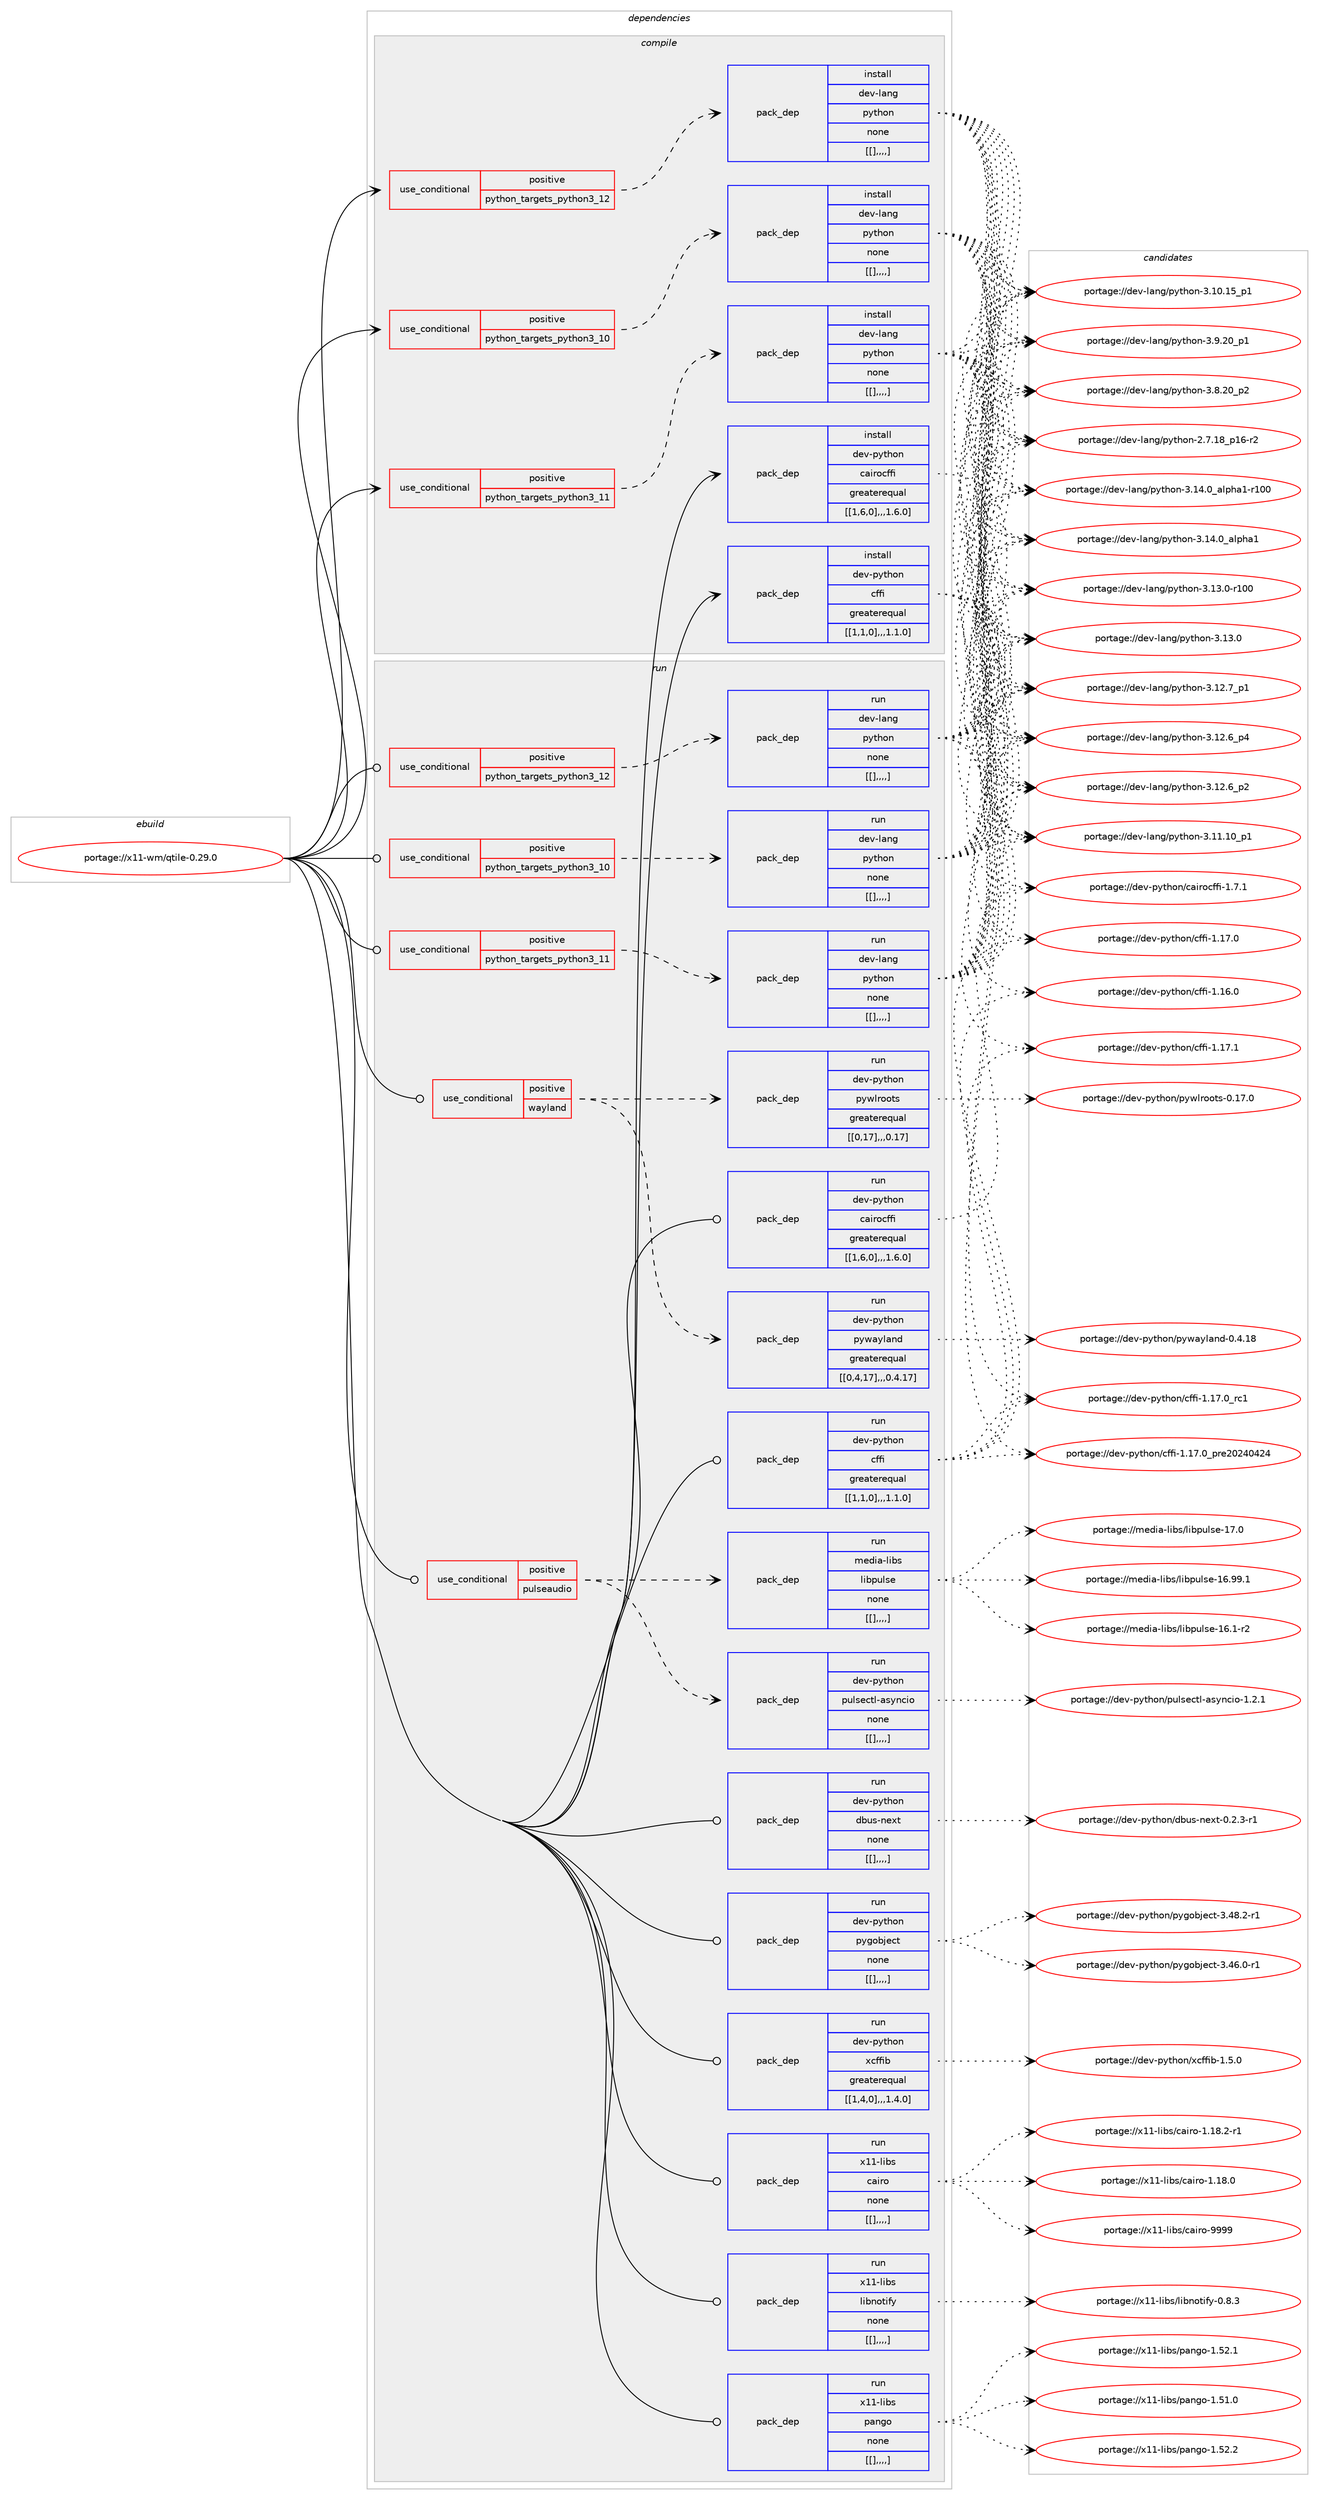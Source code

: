 digraph prolog {

# *************
# Graph options
# *************

newrank=true;
concentrate=true;
compound=true;
graph [rankdir=LR,fontname=Helvetica,fontsize=10,ranksep=1.5];#, ranksep=2.5, nodesep=0.2];
edge  [arrowhead=vee];
node  [fontname=Helvetica,fontsize=10];

# **********
# The ebuild
# **********

subgraph cluster_leftcol {
color=gray;
label=<<i>ebuild</i>>;
id [label="portage://x11-wm/qtile-0.29.0", color=red, width=4, href="../x11-wm/qtile-0.29.0.svg"];
}

# ****************
# The dependencies
# ****************

subgraph cluster_midcol {
color=gray;
label=<<i>dependencies</i>>;
subgraph cluster_compile {
fillcolor="#eeeeee";
style=filled;
label=<<i>compile</i>>;
subgraph cond130747 {
dependency493420 [label=<<TABLE BORDER="0" CELLBORDER="1" CELLSPACING="0" CELLPADDING="4"><TR><TD ROWSPAN="3" CELLPADDING="10">use_conditional</TD></TR><TR><TD>positive</TD></TR><TR><TD>python_targets_python3_10</TD></TR></TABLE>>, shape=none, color=red];
subgraph pack358984 {
dependency493442 [label=<<TABLE BORDER="0" CELLBORDER="1" CELLSPACING="0" CELLPADDING="4" WIDTH="220"><TR><TD ROWSPAN="6" CELLPADDING="30">pack_dep</TD></TR><TR><TD WIDTH="110">install</TD></TR><TR><TD>dev-lang</TD></TR><TR><TD>python</TD></TR><TR><TD>none</TD></TR><TR><TD>[[],,,,]</TD></TR></TABLE>>, shape=none, color=blue];
}
dependency493420:e -> dependency493442:w [weight=20,style="dashed",arrowhead="vee"];
}
id:e -> dependency493420:w [weight=20,style="solid",arrowhead="vee"];
subgraph cond130764 {
dependency493445 [label=<<TABLE BORDER="0" CELLBORDER="1" CELLSPACING="0" CELLPADDING="4"><TR><TD ROWSPAN="3" CELLPADDING="10">use_conditional</TD></TR><TR><TD>positive</TD></TR><TR><TD>python_targets_python3_11</TD></TR></TABLE>>, shape=none, color=red];
subgraph pack358985 {
dependency493488 [label=<<TABLE BORDER="0" CELLBORDER="1" CELLSPACING="0" CELLPADDING="4" WIDTH="220"><TR><TD ROWSPAN="6" CELLPADDING="30">pack_dep</TD></TR><TR><TD WIDTH="110">install</TD></TR><TR><TD>dev-lang</TD></TR><TR><TD>python</TD></TR><TR><TD>none</TD></TR><TR><TD>[[],,,,]</TD></TR></TABLE>>, shape=none, color=blue];
}
dependency493445:e -> dependency493488:w [weight=20,style="dashed",arrowhead="vee"];
}
id:e -> dependency493445:w [weight=20,style="solid",arrowhead="vee"];
subgraph cond130778 {
dependency493494 [label=<<TABLE BORDER="0" CELLBORDER="1" CELLSPACING="0" CELLPADDING="4"><TR><TD ROWSPAN="3" CELLPADDING="10">use_conditional</TD></TR><TR><TD>positive</TD></TR><TR><TD>python_targets_python3_12</TD></TR></TABLE>>, shape=none, color=red];
subgraph pack359022 {
dependency493496 [label=<<TABLE BORDER="0" CELLBORDER="1" CELLSPACING="0" CELLPADDING="4" WIDTH="220"><TR><TD ROWSPAN="6" CELLPADDING="30">pack_dep</TD></TR><TR><TD WIDTH="110">install</TD></TR><TR><TD>dev-lang</TD></TR><TR><TD>python</TD></TR><TR><TD>none</TD></TR><TR><TD>[[],,,,]</TD></TR></TABLE>>, shape=none, color=blue];
}
dependency493494:e -> dependency493496:w [weight=20,style="dashed",arrowhead="vee"];
}
id:e -> dependency493494:w [weight=20,style="solid",arrowhead="vee"];
subgraph pack359026 {
dependency493529 [label=<<TABLE BORDER="0" CELLBORDER="1" CELLSPACING="0" CELLPADDING="4" WIDTH="220"><TR><TD ROWSPAN="6" CELLPADDING="30">pack_dep</TD></TR><TR><TD WIDTH="110">install</TD></TR><TR><TD>dev-python</TD></TR><TR><TD>cairocffi</TD></TR><TR><TD>greaterequal</TD></TR><TR><TD>[[1,6,0],,,1.6.0]</TD></TR></TABLE>>, shape=none, color=blue];
}
id:e -> dependency493529:w [weight=20,style="solid",arrowhead="vee"];
subgraph pack359047 {
dependency493534 [label=<<TABLE BORDER="0" CELLBORDER="1" CELLSPACING="0" CELLPADDING="4" WIDTH="220"><TR><TD ROWSPAN="6" CELLPADDING="30">pack_dep</TD></TR><TR><TD WIDTH="110">install</TD></TR><TR><TD>dev-python</TD></TR><TR><TD>cffi</TD></TR><TR><TD>greaterequal</TD></TR><TR><TD>[[1,1,0],,,1.1.0]</TD></TR></TABLE>>, shape=none, color=blue];
}
id:e -> dependency493534:w [weight=20,style="solid",arrowhead="vee"];
}
subgraph cluster_compileandrun {
fillcolor="#eeeeee";
style=filled;
label=<<i>compile and run</i>>;
}
subgraph cluster_run {
fillcolor="#eeeeee";
style=filled;
label=<<i>run</i>>;
subgraph cond130793 {
dependency493653 [label=<<TABLE BORDER="0" CELLBORDER="1" CELLSPACING="0" CELLPADDING="4"><TR><TD ROWSPAN="3" CELLPADDING="10">use_conditional</TD></TR><TR><TD>positive</TD></TR><TR><TD>pulseaudio</TD></TR></TABLE>>, shape=none, color=red];
subgraph pack359128 {
dependency493655 [label=<<TABLE BORDER="0" CELLBORDER="1" CELLSPACING="0" CELLPADDING="4" WIDTH="220"><TR><TD ROWSPAN="6" CELLPADDING="30">pack_dep</TD></TR><TR><TD WIDTH="110">run</TD></TR><TR><TD>dev-python</TD></TR><TR><TD>pulsectl-asyncio</TD></TR><TR><TD>none</TD></TR><TR><TD>[[],,,,]</TD></TR></TABLE>>, shape=none, color=blue];
}
dependency493653:e -> dependency493655:w [weight=20,style="dashed",arrowhead="vee"];
subgraph pack359142 {
dependency493684 [label=<<TABLE BORDER="0" CELLBORDER="1" CELLSPACING="0" CELLPADDING="4" WIDTH="220"><TR><TD ROWSPAN="6" CELLPADDING="30">pack_dep</TD></TR><TR><TD WIDTH="110">run</TD></TR><TR><TD>media-libs</TD></TR><TR><TD>libpulse</TD></TR><TR><TD>none</TD></TR><TR><TD>[[],,,,]</TD></TR></TABLE>>, shape=none, color=blue];
}
dependency493653:e -> dependency493684:w [weight=20,style="dashed",arrowhead="vee"];
}
id:e -> dependency493653:w [weight=20,style="solid",arrowhead="odot"];
subgraph cond130846 {
dependency493728 [label=<<TABLE BORDER="0" CELLBORDER="1" CELLSPACING="0" CELLPADDING="4"><TR><TD ROWSPAN="3" CELLPADDING="10">use_conditional</TD></TR><TR><TD>positive</TD></TR><TR><TD>python_targets_python3_10</TD></TR></TABLE>>, shape=none, color=red];
subgraph pack359189 {
dependency493754 [label=<<TABLE BORDER="0" CELLBORDER="1" CELLSPACING="0" CELLPADDING="4" WIDTH="220"><TR><TD ROWSPAN="6" CELLPADDING="30">pack_dep</TD></TR><TR><TD WIDTH="110">run</TD></TR><TR><TD>dev-lang</TD></TR><TR><TD>python</TD></TR><TR><TD>none</TD></TR><TR><TD>[[],,,,]</TD></TR></TABLE>>, shape=none, color=blue];
}
dependency493728:e -> dependency493754:w [weight=20,style="dashed",arrowhead="vee"];
}
id:e -> dependency493728:w [weight=20,style="solid",arrowhead="odot"];
subgraph cond130894 {
dependency494011 [label=<<TABLE BORDER="0" CELLBORDER="1" CELLSPACING="0" CELLPADDING="4"><TR><TD ROWSPAN="3" CELLPADDING="10">use_conditional</TD></TR><TR><TD>positive</TD></TR><TR><TD>python_targets_python3_11</TD></TR></TABLE>>, shape=none, color=red];
subgraph pack359454 {
dependency494081 [label=<<TABLE BORDER="0" CELLBORDER="1" CELLSPACING="0" CELLPADDING="4" WIDTH="220"><TR><TD ROWSPAN="6" CELLPADDING="30">pack_dep</TD></TR><TR><TD WIDTH="110">run</TD></TR><TR><TD>dev-lang</TD></TR><TR><TD>python</TD></TR><TR><TD>none</TD></TR><TR><TD>[[],,,,]</TD></TR></TABLE>>, shape=none, color=blue];
}
dependency494011:e -> dependency494081:w [weight=20,style="dashed",arrowhead="vee"];
}
id:e -> dependency494011:w [weight=20,style="solid",arrowhead="odot"];
subgraph cond130920 {
dependency494088 [label=<<TABLE BORDER="0" CELLBORDER="1" CELLSPACING="0" CELLPADDING="4"><TR><TD ROWSPAN="3" CELLPADDING="10">use_conditional</TD></TR><TR><TD>positive</TD></TR><TR><TD>python_targets_python3_12</TD></TR></TABLE>>, shape=none, color=red];
subgraph pack359479 {
dependency494133 [label=<<TABLE BORDER="0" CELLBORDER="1" CELLSPACING="0" CELLPADDING="4" WIDTH="220"><TR><TD ROWSPAN="6" CELLPADDING="30">pack_dep</TD></TR><TR><TD WIDTH="110">run</TD></TR><TR><TD>dev-lang</TD></TR><TR><TD>python</TD></TR><TR><TD>none</TD></TR><TR><TD>[[],,,,]</TD></TR></TABLE>>, shape=none, color=blue];
}
dependency494088:e -> dependency494133:w [weight=20,style="dashed",arrowhead="vee"];
}
id:e -> dependency494088:w [weight=20,style="solid",arrowhead="odot"];
subgraph cond130944 {
dependency494212 [label=<<TABLE BORDER="0" CELLBORDER="1" CELLSPACING="0" CELLPADDING="4"><TR><TD ROWSPAN="3" CELLPADDING="10">use_conditional</TD></TR><TR><TD>positive</TD></TR><TR><TD>wayland</TD></TR></TABLE>>, shape=none, color=red];
subgraph pack359615 {
dependency494305 [label=<<TABLE BORDER="0" CELLBORDER="1" CELLSPACING="0" CELLPADDING="4" WIDTH="220"><TR><TD ROWSPAN="6" CELLPADDING="30">pack_dep</TD></TR><TR><TD WIDTH="110">run</TD></TR><TR><TD>dev-python</TD></TR><TR><TD>pywayland</TD></TR><TR><TD>greaterequal</TD></TR><TR><TD>[[0,4,17],,,0.4.17]</TD></TR></TABLE>>, shape=none, color=blue];
}
dependency494212:e -> dependency494305:w [weight=20,style="dashed",arrowhead="vee"];
subgraph pack359656 {
dependency494358 [label=<<TABLE BORDER="0" CELLBORDER="1" CELLSPACING="0" CELLPADDING="4" WIDTH="220"><TR><TD ROWSPAN="6" CELLPADDING="30">pack_dep</TD></TR><TR><TD WIDTH="110">run</TD></TR><TR><TD>dev-python</TD></TR><TR><TD>pywlroots</TD></TR><TR><TD>greaterequal</TD></TR><TR><TD>[[0,17],,,0.17]</TD></TR></TABLE>>, shape=none, color=blue];
}
dependency494212:e -> dependency494358:w [weight=20,style="dashed",arrowhead="vee"];
}
id:e -> dependency494212:w [weight=20,style="solid",arrowhead="odot"];
subgraph pack359697 {
dependency494403 [label=<<TABLE BORDER="0" CELLBORDER="1" CELLSPACING="0" CELLPADDING="4" WIDTH="220"><TR><TD ROWSPAN="6" CELLPADDING="30">pack_dep</TD></TR><TR><TD WIDTH="110">run</TD></TR><TR><TD>dev-python</TD></TR><TR><TD>cairocffi</TD></TR><TR><TD>greaterequal</TD></TR><TR><TD>[[1,6,0],,,1.6.0]</TD></TR></TABLE>>, shape=none, color=blue];
}
id:e -> dependency494403:w [weight=20,style="solid",arrowhead="odot"];
subgraph pack359732 {
dependency494472 [label=<<TABLE BORDER="0" CELLBORDER="1" CELLSPACING="0" CELLPADDING="4" WIDTH="220"><TR><TD ROWSPAN="6" CELLPADDING="30">pack_dep</TD></TR><TR><TD WIDTH="110">run</TD></TR><TR><TD>dev-python</TD></TR><TR><TD>cffi</TD></TR><TR><TD>greaterequal</TD></TR><TR><TD>[[1,1,0],,,1.1.0]</TD></TR></TABLE>>, shape=none, color=blue];
}
id:e -> dependency494472:w [weight=20,style="solid",arrowhead="odot"];
subgraph pack359770 {
dependency494590 [label=<<TABLE BORDER="0" CELLBORDER="1" CELLSPACING="0" CELLPADDING="4" WIDTH="220"><TR><TD ROWSPAN="6" CELLPADDING="30">pack_dep</TD></TR><TR><TD WIDTH="110">run</TD></TR><TR><TD>dev-python</TD></TR><TR><TD>dbus-next</TD></TR><TR><TD>none</TD></TR><TR><TD>[[],,,,]</TD></TR></TABLE>>, shape=none, color=blue];
}
id:e -> dependency494590:w [weight=20,style="solid",arrowhead="odot"];
subgraph pack359867 {
dependency494613 [label=<<TABLE BORDER="0" CELLBORDER="1" CELLSPACING="0" CELLPADDING="4" WIDTH="220"><TR><TD ROWSPAN="6" CELLPADDING="30">pack_dep</TD></TR><TR><TD WIDTH="110">run</TD></TR><TR><TD>dev-python</TD></TR><TR><TD>pygobject</TD></TR><TR><TD>none</TD></TR><TR><TD>[[],,,,]</TD></TR></TABLE>>, shape=none, color=blue];
}
id:e -> dependency494613:w [weight=20,style="solid",arrowhead="odot"];
subgraph pack359886 {
dependency494619 [label=<<TABLE BORDER="0" CELLBORDER="1" CELLSPACING="0" CELLPADDING="4" WIDTH="220"><TR><TD ROWSPAN="6" CELLPADDING="30">pack_dep</TD></TR><TR><TD WIDTH="110">run</TD></TR><TR><TD>dev-python</TD></TR><TR><TD>xcffib</TD></TR><TR><TD>greaterequal</TD></TR><TR><TD>[[1,4,0],,,1.4.0]</TD></TR></TABLE>>, shape=none, color=blue];
}
id:e -> dependency494619:w [weight=20,style="solid",arrowhead="odot"];
subgraph pack359952 {
dependency494719 [label=<<TABLE BORDER="0" CELLBORDER="1" CELLSPACING="0" CELLPADDING="4" WIDTH="220"><TR><TD ROWSPAN="6" CELLPADDING="30">pack_dep</TD></TR><TR><TD WIDTH="110">run</TD></TR><TR><TD>x11-libs</TD></TR><TR><TD>cairo</TD></TR><TR><TD>none</TD></TR><TR><TD>[[],,,,]</TD></TR></TABLE>>, shape=none, color=blue];
}
id:e -> dependency494719:w [weight=20,style="solid",arrowhead="odot"];
subgraph pack359985 {
dependency494741 [label=<<TABLE BORDER="0" CELLBORDER="1" CELLSPACING="0" CELLPADDING="4" WIDTH="220"><TR><TD ROWSPAN="6" CELLPADDING="30">pack_dep</TD></TR><TR><TD WIDTH="110">run</TD></TR><TR><TD>x11-libs</TD></TR><TR><TD>libnotify</TD></TR><TR><TD>none</TD></TR><TR><TD>[[],,,,]</TD></TR></TABLE>>, shape=none, color=blue];
}
id:e -> dependency494741:w [weight=20,style="solid",arrowhead="odot"];
subgraph pack360001 {
dependency494798 [label=<<TABLE BORDER="0" CELLBORDER="1" CELLSPACING="0" CELLPADDING="4" WIDTH="220"><TR><TD ROWSPAN="6" CELLPADDING="30">pack_dep</TD></TR><TR><TD WIDTH="110">run</TD></TR><TR><TD>x11-libs</TD></TR><TR><TD>pango</TD></TR><TR><TD>none</TD></TR><TR><TD>[[],,,,]</TD></TR></TABLE>>, shape=none, color=blue];
}
id:e -> dependency494798:w [weight=20,style="solid",arrowhead="odot"];
}
}

# **************
# The candidates
# **************

subgraph cluster_choices {
rank=same;
color=gray;
label=<<i>candidates</i>>;

subgraph choice359061 {
color=black;
nodesep=1;
choice100101118451089711010347112121116104111110455146495246489597108112104974945114494848 [label="portage://dev-lang/python-3.14.0_alpha1-r100", color=red, width=4,href="../dev-lang/python-3.14.0_alpha1-r100.svg"];
choice1001011184510897110103471121211161041111104551464952464895971081121049749 [label="portage://dev-lang/python-3.14.0_alpha1", color=red, width=4,href="../dev-lang/python-3.14.0_alpha1.svg"];
choice1001011184510897110103471121211161041111104551464951464845114494848 [label="portage://dev-lang/python-3.13.0-r100", color=red, width=4,href="../dev-lang/python-3.13.0-r100.svg"];
choice10010111845108971101034711212111610411111045514649514648 [label="portage://dev-lang/python-3.13.0", color=red, width=4,href="../dev-lang/python-3.13.0.svg"];
choice100101118451089711010347112121116104111110455146495046559511249 [label="portage://dev-lang/python-3.12.7_p1", color=red, width=4,href="../dev-lang/python-3.12.7_p1.svg"];
choice100101118451089711010347112121116104111110455146495046549511252 [label="portage://dev-lang/python-3.12.6_p4", color=red, width=4,href="../dev-lang/python-3.12.6_p4.svg"];
choice100101118451089711010347112121116104111110455146495046549511250 [label="portage://dev-lang/python-3.12.6_p2", color=red, width=4,href="../dev-lang/python-3.12.6_p2.svg"];
choice10010111845108971101034711212111610411111045514649494649489511249 [label="portage://dev-lang/python-3.11.10_p1", color=red, width=4,href="../dev-lang/python-3.11.10_p1.svg"];
choice10010111845108971101034711212111610411111045514649484649539511249 [label="portage://dev-lang/python-3.10.15_p1", color=red, width=4,href="../dev-lang/python-3.10.15_p1.svg"];
choice100101118451089711010347112121116104111110455146574650489511249 [label="portage://dev-lang/python-3.9.20_p1", color=red, width=4,href="../dev-lang/python-3.9.20_p1.svg"];
choice100101118451089711010347112121116104111110455146564650489511250 [label="portage://dev-lang/python-3.8.20_p2", color=red, width=4,href="../dev-lang/python-3.8.20_p2.svg"];
choice100101118451089711010347112121116104111110455046554649569511249544511450 [label="portage://dev-lang/python-2.7.18_p16-r2", color=red, width=4,href="../dev-lang/python-2.7.18_p16-r2.svg"];
dependency493442:e -> choice100101118451089711010347112121116104111110455146495246489597108112104974945114494848:w [style=dotted,weight="100"];
dependency493442:e -> choice1001011184510897110103471121211161041111104551464952464895971081121049749:w [style=dotted,weight="100"];
dependency493442:e -> choice1001011184510897110103471121211161041111104551464951464845114494848:w [style=dotted,weight="100"];
dependency493442:e -> choice10010111845108971101034711212111610411111045514649514648:w [style=dotted,weight="100"];
dependency493442:e -> choice100101118451089711010347112121116104111110455146495046559511249:w [style=dotted,weight="100"];
dependency493442:e -> choice100101118451089711010347112121116104111110455146495046549511252:w [style=dotted,weight="100"];
dependency493442:e -> choice100101118451089711010347112121116104111110455146495046549511250:w [style=dotted,weight="100"];
dependency493442:e -> choice10010111845108971101034711212111610411111045514649494649489511249:w [style=dotted,weight="100"];
dependency493442:e -> choice10010111845108971101034711212111610411111045514649484649539511249:w [style=dotted,weight="100"];
dependency493442:e -> choice100101118451089711010347112121116104111110455146574650489511249:w [style=dotted,weight="100"];
dependency493442:e -> choice100101118451089711010347112121116104111110455146564650489511250:w [style=dotted,weight="100"];
dependency493442:e -> choice100101118451089711010347112121116104111110455046554649569511249544511450:w [style=dotted,weight="100"];
}
subgraph choice359075 {
color=black;
nodesep=1;
choice100101118451089711010347112121116104111110455146495246489597108112104974945114494848 [label="portage://dev-lang/python-3.14.0_alpha1-r100", color=red, width=4,href="../dev-lang/python-3.14.0_alpha1-r100.svg"];
choice1001011184510897110103471121211161041111104551464952464895971081121049749 [label="portage://dev-lang/python-3.14.0_alpha1", color=red, width=4,href="../dev-lang/python-3.14.0_alpha1.svg"];
choice1001011184510897110103471121211161041111104551464951464845114494848 [label="portage://dev-lang/python-3.13.0-r100", color=red, width=4,href="../dev-lang/python-3.13.0-r100.svg"];
choice10010111845108971101034711212111610411111045514649514648 [label="portage://dev-lang/python-3.13.0", color=red, width=4,href="../dev-lang/python-3.13.0.svg"];
choice100101118451089711010347112121116104111110455146495046559511249 [label="portage://dev-lang/python-3.12.7_p1", color=red, width=4,href="../dev-lang/python-3.12.7_p1.svg"];
choice100101118451089711010347112121116104111110455146495046549511252 [label="portage://dev-lang/python-3.12.6_p4", color=red, width=4,href="../dev-lang/python-3.12.6_p4.svg"];
choice100101118451089711010347112121116104111110455146495046549511250 [label="portage://dev-lang/python-3.12.6_p2", color=red, width=4,href="../dev-lang/python-3.12.6_p2.svg"];
choice10010111845108971101034711212111610411111045514649494649489511249 [label="portage://dev-lang/python-3.11.10_p1", color=red, width=4,href="../dev-lang/python-3.11.10_p1.svg"];
choice10010111845108971101034711212111610411111045514649484649539511249 [label="portage://dev-lang/python-3.10.15_p1", color=red, width=4,href="../dev-lang/python-3.10.15_p1.svg"];
choice100101118451089711010347112121116104111110455146574650489511249 [label="portage://dev-lang/python-3.9.20_p1", color=red, width=4,href="../dev-lang/python-3.9.20_p1.svg"];
choice100101118451089711010347112121116104111110455146564650489511250 [label="portage://dev-lang/python-3.8.20_p2", color=red, width=4,href="../dev-lang/python-3.8.20_p2.svg"];
choice100101118451089711010347112121116104111110455046554649569511249544511450 [label="portage://dev-lang/python-2.7.18_p16-r2", color=red, width=4,href="../dev-lang/python-2.7.18_p16-r2.svg"];
dependency493488:e -> choice100101118451089711010347112121116104111110455146495246489597108112104974945114494848:w [style=dotted,weight="100"];
dependency493488:e -> choice1001011184510897110103471121211161041111104551464952464895971081121049749:w [style=dotted,weight="100"];
dependency493488:e -> choice1001011184510897110103471121211161041111104551464951464845114494848:w [style=dotted,weight="100"];
dependency493488:e -> choice10010111845108971101034711212111610411111045514649514648:w [style=dotted,weight="100"];
dependency493488:e -> choice100101118451089711010347112121116104111110455146495046559511249:w [style=dotted,weight="100"];
dependency493488:e -> choice100101118451089711010347112121116104111110455146495046549511252:w [style=dotted,weight="100"];
dependency493488:e -> choice100101118451089711010347112121116104111110455146495046549511250:w [style=dotted,weight="100"];
dependency493488:e -> choice10010111845108971101034711212111610411111045514649494649489511249:w [style=dotted,weight="100"];
dependency493488:e -> choice10010111845108971101034711212111610411111045514649484649539511249:w [style=dotted,weight="100"];
dependency493488:e -> choice100101118451089711010347112121116104111110455146574650489511249:w [style=dotted,weight="100"];
dependency493488:e -> choice100101118451089711010347112121116104111110455146564650489511250:w [style=dotted,weight="100"];
dependency493488:e -> choice100101118451089711010347112121116104111110455046554649569511249544511450:w [style=dotted,weight="100"];
}
subgraph choice359115 {
color=black;
nodesep=1;
choice100101118451089711010347112121116104111110455146495246489597108112104974945114494848 [label="portage://dev-lang/python-3.14.0_alpha1-r100", color=red, width=4,href="../dev-lang/python-3.14.0_alpha1-r100.svg"];
choice1001011184510897110103471121211161041111104551464952464895971081121049749 [label="portage://dev-lang/python-3.14.0_alpha1", color=red, width=4,href="../dev-lang/python-3.14.0_alpha1.svg"];
choice1001011184510897110103471121211161041111104551464951464845114494848 [label="portage://dev-lang/python-3.13.0-r100", color=red, width=4,href="../dev-lang/python-3.13.0-r100.svg"];
choice10010111845108971101034711212111610411111045514649514648 [label="portage://dev-lang/python-3.13.0", color=red, width=4,href="../dev-lang/python-3.13.0.svg"];
choice100101118451089711010347112121116104111110455146495046559511249 [label="portage://dev-lang/python-3.12.7_p1", color=red, width=4,href="../dev-lang/python-3.12.7_p1.svg"];
choice100101118451089711010347112121116104111110455146495046549511252 [label="portage://dev-lang/python-3.12.6_p4", color=red, width=4,href="../dev-lang/python-3.12.6_p4.svg"];
choice100101118451089711010347112121116104111110455146495046549511250 [label="portage://dev-lang/python-3.12.6_p2", color=red, width=4,href="../dev-lang/python-3.12.6_p2.svg"];
choice10010111845108971101034711212111610411111045514649494649489511249 [label="portage://dev-lang/python-3.11.10_p1", color=red, width=4,href="../dev-lang/python-3.11.10_p1.svg"];
choice10010111845108971101034711212111610411111045514649484649539511249 [label="portage://dev-lang/python-3.10.15_p1", color=red, width=4,href="../dev-lang/python-3.10.15_p1.svg"];
choice100101118451089711010347112121116104111110455146574650489511249 [label="portage://dev-lang/python-3.9.20_p1", color=red, width=4,href="../dev-lang/python-3.9.20_p1.svg"];
choice100101118451089711010347112121116104111110455146564650489511250 [label="portage://dev-lang/python-3.8.20_p2", color=red, width=4,href="../dev-lang/python-3.8.20_p2.svg"];
choice100101118451089711010347112121116104111110455046554649569511249544511450 [label="portage://dev-lang/python-2.7.18_p16-r2", color=red, width=4,href="../dev-lang/python-2.7.18_p16-r2.svg"];
dependency493496:e -> choice100101118451089711010347112121116104111110455146495246489597108112104974945114494848:w [style=dotted,weight="100"];
dependency493496:e -> choice1001011184510897110103471121211161041111104551464952464895971081121049749:w [style=dotted,weight="100"];
dependency493496:e -> choice1001011184510897110103471121211161041111104551464951464845114494848:w [style=dotted,weight="100"];
dependency493496:e -> choice10010111845108971101034711212111610411111045514649514648:w [style=dotted,weight="100"];
dependency493496:e -> choice100101118451089711010347112121116104111110455146495046559511249:w [style=dotted,weight="100"];
dependency493496:e -> choice100101118451089711010347112121116104111110455146495046549511252:w [style=dotted,weight="100"];
dependency493496:e -> choice100101118451089711010347112121116104111110455146495046549511250:w [style=dotted,weight="100"];
dependency493496:e -> choice10010111845108971101034711212111610411111045514649494649489511249:w [style=dotted,weight="100"];
dependency493496:e -> choice10010111845108971101034711212111610411111045514649484649539511249:w [style=dotted,weight="100"];
dependency493496:e -> choice100101118451089711010347112121116104111110455146574650489511249:w [style=dotted,weight="100"];
dependency493496:e -> choice100101118451089711010347112121116104111110455146564650489511250:w [style=dotted,weight="100"];
dependency493496:e -> choice100101118451089711010347112121116104111110455046554649569511249544511450:w [style=dotted,weight="100"];
}
subgraph choice359162 {
color=black;
nodesep=1;
choice1001011184511212111610411111047999710511411199102102105454946554649 [label="portage://dev-python/cairocffi-1.7.1", color=red, width=4,href="../dev-python/cairocffi-1.7.1.svg"];
dependency493529:e -> choice1001011184511212111610411111047999710511411199102102105454946554649:w [style=dotted,weight="100"];
}
subgraph choice359174 {
color=black;
nodesep=1;
choice10010111845112121116104111110479910210210545494649554649 [label="portage://dev-python/cffi-1.17.1", color=red, width=4,href="../dev-python/cffi-1.17.1.svg"];
choice10010111845112121116104111110479910210210545494649554648951149949 [label="portage://dev-python/cffi-1.17.0_rc1", color=red, width=4,href="../dev-python/cffi-1.17.0_rc1.svg"];
choice10010111845112121116104111110479910210210545494649554648951121141015048505248525052 [label="portage://dev-python/cffi-1.17.0_pre20240424", color=red, width=4,href="../dev-python/cffi-1.17.0_pre20240424.svg"];
choice10010111845112121116104111110479910210210545494649554648 [label="portage://dev-python/cffi-1.17.0", color=red, width=4,href="../dev-python/cffi-1.17.0.svg"];
choice10010111845112121116104111110479910210210545494649544648 [label="portage://dev-python/cffi-1.16.0", color=red, width=4,href="../dev-python/cffi-1.16.0.svg"];
dependency493534:e -> choice10010111845112121116104111110479910210210545494649554649:w [style=dotted,weight="100"];
dependency493534:e -> choice10010111845112121116104111110479910210210545494649554648951149949:w [style=dotted,weight="100"];
dependency493534:e -> choice10010111845112121116104111110479910210210545494649554648951121141015048505248525052:w [style=dotted,weight="100"];
dependency493534:e -> choice10010111845112121116104111110479910210210545494649554648:w [style=dotted,weight="100"];
dependency493534:e -> choice10010111845112121116104111110479910210210545494649544648:w [style=dotted,weight="100"];
}
subgraph choice359185 {
color=black;
nodesep=1;
choice100101118451121211161041111104711211710811510199116108459711512111099105111454946504649 [label="portage://dev-python/pulsectl-asyncio-1.2.1", color=red, width=4,href="../dev-python/pulsectl-asyncio-1.2.1.svg"];
dependency493655:e -> choice100101118451121211161041111104711211710811510199116108459711512111099105111454946504649:w [style=dotted,weight="100"];
}
subgraph choice359188 {
color=black;
nodesep=1;
choice10910110010597451081059811547108105981121171081151014549554648 [label="portage://media-libs/libpulse-17.0", color=red, width=4,href="../media-libs/libpulse-17.0.svg"];
choice10910110010597451081059811547108105981121171081151014549544657574649 [label="portage://media-libs/libpulse-16.99.1", color=red, width=4,href="../media-libs/libpulse-16.99.1.svg"];
choice109101100105974510810598115471081059811211710811510145495446494511450 [label="portage://media-libs/libpulse-16.1-r2", color=red, width=4,href="../media-libs/libpulse-16.1-r2.svg"];
dependency493684:e -> choice10910110010597451081059811547108105981121171081151014549554648:w [style=dotted,weight="100"];
dependency493684:e -> choice10910110010597451081059811547108105981121171081151014549544657574649:w [style=dotted,weight="100"];
dependency493684:e -> choice109101100105974510810598115471081059811211710811510145495446494511450:w [style=dotted,weight="100"];
}
subgraph choice359192 {
color=black;
nodesep=1;
choice100101118451089711010347112121116104111110455146495246489597108112104974945114494848 [label="portage://dev-lang/python-3.14.0_alpha1-r100", color=red, width=4,href="../dev-lang/python-3.14.0_alpha1-r100.svg"];
choice1001011184510897110103471121211161041111104551464952464895971081121049749 [label="portage://dev-lang/python-3.14.0_alpha1", color=red, width=4,href="../dev-lang/python-3.14.0_alpha1.svg"];
choice1001011184510897110103471121211161041111104551464951464845114494848 [label="portage://dev-lang/python-3.13.0-r100", color=red, width=4,href="../dev-lang/python-3.13.0-r100.svg"];
choice10010111845108971101034711212111610411111045514649514648 [label="portage://dev-lang/python-3.13.0", color=red, width=4,href="../dev-lang/python-3.13.0.svg"];
choice100101118451089711010347112121116104111110455146495046559511249 [label="portage://dev-lang/python-3.12.7_p1", color=red, width=4,href="../dev-lang/python-3.12.7_p1.svg"];
choice100101118451089711010347112121116104111110455146495046549511252 [label="portage://dev-lang/python-3.12.6_p4", color=red, width=4,href="../dev-lang/python-3.12.6_p4.svg"];
choice100101118451089711010347112121116104111110455146495046549511250 [label="portage://dev-lang/python-3.12.6_p2", color=red, width=4,href="../dev-lang/python-3.12.6_p2.svg"];
choice10010111845108971101034711212111610411111045514649494649489511249 [label="portage://dev-lang/python-3.11.10_p1", color=red, width=4,href="../dev-lang/python-3.11.10_p1.svg"];
choice10010111845108971101034711212111610411111045514649484649539511249 [label="portage://dev-lang/python-3.10.15_p1", color=red, width=4,href="../dev-lang/python-3.10.15_p1.svg"];
choice100101118451089711010347112121116104111110455146574650489511249 [label="portage://dev-lang/python-3.9.20_p1", color=red, width=4,href="../dev-lang/python-3.9.20_p1.svg"];
choice100101118451089711010347112121116104111110455146564650489511250 [label="portage://dev-lang/python-3.8.20_p2", color=red, width=4,href="../dev-lang/python-3.8.20_p2.svg"];
choice100101118451089711010347112121116104111110455046554649569511249544511450 [label="portage://dev-lang/python-2.7.18_p16-r2", color=red, width=4,href="../dev-lang/python-2.7.18_p16-r2.svg"];
dependency493754:e -> choice100101118451089711010347112121116104111110455146495246489597108112104974945114494848:w [style=dotted,weight="100"];
dependency493754:e -> choice1001011184510897110103471121211161041111104551464952464895971081121049749:w [style=dotted,weight="100"];
dependency493754:e -> choice1001011184510897110103471121211161041111104551464951464845114494848:w [style=dotted,weight="100"];
dependency493754:e -> choice10010111845108971101034711212111610411111045514649514648:w [style=dotted,weight="100"];
dependency493754:e -> choice100101118451089711010347112121116104111110455146495046559511249:w [style=dotted,weight="100"];
dependency493754:e -> choice100101118451089711010347112121116104111110455146495046549511252:w [style=dotted,weight="100"];
dependency493754:e -> choice100101118451089711010347112121116104111110455146495046549511250:w [style=dotted,weight="100"];
dependency493754:e -> choice10010111845108971101034711212111610411111045514649494649489511249:w [style=dotted,weight="100"];
dependency493754:e -> choice10010111845108971101034711212111610411111045514649484649539511249:w [style=dotted,weight="100"];
dependency493754:e -> choice100101118451089711010347112121116104111110455146574650489511249:w [style=dotted,weight="100"];
dependency493754:e -> choice100101118451089711010347112121116104111110455146564650489511250:w [style=dotted,weight="100"];
dependency493754:e -> choice100101118451089711010347112121116104111110455046554649569511249544511450:w [style=dotted,weight="100"];
}
subgraph choice359206 {
color=black;
nodesep=1;
choice100101118451089711010347112121116104111110455146495246489597108112104974945114494848 [label="portage://dev-lang/python-3.14.0_alpha1-r100", color=red, width=4,href="../dev-lang/python-3.14.0_alpha1-r100.svg"];
choice1001011184510897110103471121211161041111104551464952464895971081121049749 [label="portage://dev-lang/python-3.14.0_alpha1", color=red, width=4,href="../dev-lang/python-3.14.0_alpha1.svg"];
choice1001011184510897110103471121211161041111104551464951464845114494848 [label="portage://dev-lang/python-3.13.0-r100", color=red, width=4,href="../dev-lang/python-3.13.0-r100.svg"];
choice10010111845108971101034711212111610411111045514649514648 [label="portage://dev-lang/python-3.13.0", color=red, width=4,href="../dev-lang/python-3.13.0.svg"];
choice100101118451089711010347112121116104111110455146495046559511249 [label="portage://dev-lang/python-3.12.7_p1", color=red, width=4,href="../dev-lang/python-3.12.7_p1.svg"];
choice100101118451089711010347112121116104111110455146495046549511252 [label="portage://dev-lang/python-3.12.6_p4", color=red, width=4,href="../dev-lang/python-3.12.6_p4.svg"];
choice100101118451089711010347112121116104111110455146495046549511250 [label="portage://dev-lang/python-3.12.6_p2", color=red, width=4,href="../dev-lang/python-3.12.6_p2.svg"];
choice10010111845108971101034711212111610411111045514649494649489511249 [label="portage://dev-lang/python-3.11.10_p1", color=red, width=4,href="../dev-lang/python-3.11.10_p1.svg"];
choice10010111845108971101034711212111610411111045514649484649539511249 [label="portage://dev-lang/python-3.10.15_p1", color=red, width=4,href="../dev-lang/python-3.10.15_p1.svg"];
choice100101118451089711010347112121116104111110455146574650489511249 [label="portage://dev-lang/python-3.9.20_p1", color=red, width=4,href="../dev-lang/python-3.9.20_p1.svg"];
choice100101118451089711010347112121116104111110455146564650489511250 [label="portage://dev-lang/python-3.8.20_p2", color=red, width=4,href="../dev-lang/python-3.8.20_p2.svg"];
choice100101118451089711010347112121116104111110455046554649569511249544511450 [label="portage://dev-lang/python-2.7.18_p16-r2", color=red, width=4,href="../dev-lang/python-2.7.18_p16-r2.svg"];
dependency494081:e -> choice100101118451089711010347112121116104111110455146495246489597108112104974945114494848:w [style=dotted,weight="100"];
dependency494081:e -> choice1001011184510897110103471121211161041111104551464952464895971081121049749:w [style=dotted,weight="100"];
dependency494081:e -> choice1001011184510897110103471121211161041111104551464951464845114494848:w [style=dotted,weight="100"];
dependency494081:e -> choice10010111845108971101034711212111610411111045514649514648:w [style=dotted,weight="100"];
dependency494081:e -> choice100101118451089711010347112121116104111110455146495046559511249:w [style=dotted,weight="100"];
dependency494081:e -> choice100101118451089711010347112121116104111110455146495046549511252:w [style=dotted,weight="100"];
dependency494081:e -> choice100101118451089711010347112121116104111110455146495046549511250:w [style=dotted,weight="100"];
dependency494081:e -> choice10010111845108971101034711212111610411111045514649494649489511249:w [style=dotted,weight="100"];
dependency494081:e -> choice10010111845108971101034711212111610411111045514649484649539511249:w [style=dotted,weight="100"];
dependency494081:e -> choice100101118451089711010347112121116104111110455146574650489511249:w [style=dotted,weight="100"];
dependency494081:e -> choice100101118451089711010347112121116104111110455146564650489511250:w [style=dotted,weight="100"];
dependency494081:e -> choice100101118451089711010347112121116104111110455046554649569511249544511450:w [style=dotted,weight="100"];
}
subgraph choice359217 {
color=black;
nodesep=1;
choice100101118451089711010347112121116104111110455146495246489597108112104974945114494848 [label="portage://dev-lang/python-3.14.0_alpha1-r100", color=red, width=4,href="../dev-lang/python-3.14.0_alpha1-r100.svg"];
choice1001011184510897110103471121211161041111104551464952464895971081121049749 [label="portage://dev-lang/python-3.14.0_alpha1", color=red, width=4,href="../dev-lang/python-3.14.0_alpha1.svg"];
choice1001011184510897110103471121211161041111104551464951464845114494848 [label="portage://dev-lang/python-3.13.0-r100", color=red, width=4,href="../dev-lang/python-3.13.0-r100.svg"];
choice10010111845108971101034711212111610411111045514649514648 [label="portage://dev-lang/python-3.13.0", color=red, width=4,href="../dev-lang/python-3.13.0.svg"];
choice100101118451089711010347112121116104111110455146495046559511249 [label="portage://dev-lang/python-3.12.7_p1", color=red, width=4,href="../dev-lang/python-3.12.7_p1.svg"];
choice100101118451089711010347112121116104111110455146495046549511252 [label="portage://dev-lang/python-3.12.6_p4", color=red, width=4,href="../dev-lang/python-3.12.6_p4.svg"];
choice100101118451089711010347112121116104111110455146495046549511250 [label="portage://dev-lang/python-3.12.6_p2", color=red, width=4,href="../dev-lang/python-3.12.6_p2.svg"];
choice10010111845108971101034711212111610411111045514649494649489511249 [label="portage://dev-lang/python-3.11.10_p1", color=red, width=4,href="../dev-lang/python-3.11.10_p1.svg"];
choice10010111845108971101034711212111610411111045514649484649539511249 [label="portage://dev-lang/python-3.10.15_p1", color=red, width=4,href="../dev-lang/python-3.10.15_p1.svg"];
choice100101118451089711010347112121116104111110455146574650489511249 [label="portage://dev-lang/python-3.9.20_p1", color=red, width=4,href="../dev-lang/python-3.9.20_p1.svg"];
choice100101118451089711010347112121116104111110455146564650489511250 [label="portage://dev-lang/python-3.8.20_p2", color=red, width=4,href="../dev-lang/python-3.8.20_p2.svg"];
choice100101118451089711010347112121116104111110455046554649569511249544511450 [label="portage://dev-lang/python-2.7.18_p16-r2", color=red, width=4,href="../dev-lang/python-2.7.18_p16-r2.svg"];
dependency494133:e -> choice100101118451089711010347112121116104111110455146495246489597108112104974945114494848:w [style=dotted,weight="100"];
dependency494133:e -> choice1001011184510897110103471121211161041111104551464952464895971081121049749:w [style=dotted,weight="100"];
dependency494133:e -> choice1001011184510897110103471121211161041111104551464951464845114494848:w [style=dotted,weight="100"];
dependency494133:e -> choice10010111845108971101034711212111610411111045514649514648:w [style=dotted,weight="100"];
dependency494133:e -> choice100101118451089711010347112121116104111110455146495046559511249:w [style=dotted,weight="100"];
dependency494133:e -> choice100101118451089711010347112121116104111110455146495046549511252:w [style=dotted,weight="100"];
dependency494133:e -> choice100101118451089711010347112121116104111110455146495046549511250:w [style=dotted,weight="100"];
dependency494133:e -> choice10010111845108971101034711212111610411111045514649494649489511249:w [style=dotted,weight="100"];
dependency494133:e -> choice10010111845108971101034711212111610411111045514649484649539511249:w [style=dotted,weight="100"];
dependency494133:e -> choice100101118451089711010347112121116104111110455146574650489511249:w [style=dotted,weight="100"];
dependency494133:e -> choice100101118451089711010347112121116104111110455146564650489511250:w [style=dotted,weight="100"];
dependency494133:e -> choice100101118451089711010347112121116104111110455046554649569511249544511450:w [style=dotted,weight="100"];
}
subgraph choice359259 {
color=black;
nodesep=1;
choice1001011184511212111610411111047112121119971211089711010045484652464956 [label="portage://dev-python/pywayland-0.4.18", color=red, width=4,href="../dev-python/pywayland-0.4.18.svg"];
dependency494305:e -> choice1001011184511212111610411111047112121119971211089711010045484652464956:w [style=dotted,weight="100"];
}
subgraph choice359272 {
color=black;
nodesep=1;
choice100101118451121211161041111104711212111910811411111111611545484649554648 [label="portage://dev-python/pywlroots-0.17.0", color=red, width=4,href="../dev-python/pywlroots-0.17.0.svg"];
dependency494358:e -> choice100101118451121211161041111104711212111910811411111111611545484649554648:w [style=dotted,weight="100"];
}
subgraph choice359275 {
color=black;
nodesep=1;
choice1001011184511212111610411111047999710511411199102102105454946554649 [label="portage://dev-python/cairocffi-1.7.1", color=red, width=4,href="../dev-python/cairocffi-1.7.1.svg"];
dependency494403:e -> choice1001011184511212111610411111047999710511411199102102105454946554649:w [style=dotted,weight="100"];
}
subgraph choice359292 {
color=black;
nodesep=1;
choice10010111845112121116104111110479910210210545494649554649 [label="portage://dev-python/cffi-1.17.1", color=red, width=4,href="../dev-python/cffi-1.17.1.svg"];
choice10010111845112121116104111110479910210210545494649554648951149949 [label="portage://dev-python/cffi-1.17.0_rc1", color=red, width=4,href="../dev-python/cffi-1.17.0_rc1.svg"];
choice10010111845112121116104111110479910210210545494649554648951121141015048505248525052 [label="portage://dev-python/cffi-1.17.0_pre20240424", color=red, width=4,href="../dev-python/cffi-1.17.0_pre20240424.svg"];
choice10010111845112121116104111110479910210210545494649554648 [label="portage://dev-python/cffi-1.17.0", color=red, width=4,href="../dev-python/cffi-1.17.0.svg"];
choice10010111845112121116104111110479910210210545494649544648 [label="portage://dev-python/cffi-1.16.0", color=red, width=4,href="../dev-python/cffi-1.16.0.svg"];
dependency494472:e -> choice10010111845112121116104111110479910210210545494649554649:w [style=dotted,weight="100"];
dependency494472:e -> choice10010111845112121116104111110479910210210545494649554648951149949:w [style=dotted,weight="100"];
dependency494472:e -> choice10010111845112121116104111110479910210210545494649554648951121141015048505248525052:w [style=dotted,weight="100"];
dependency494472:e -> choice10010111845112121116104111110479910210210545494649554648:w [style=dotted,weight="100"];
dependency494472:e -> choice10010111845112121116104111110479910210210545494649544648:w [style=dotted,weight="100"];
}
subgraph choice359304 {
color=black;
nodesep=1;
choice100101118451121211161041111104710098117115451101011201164548465046514511449 [label="portage://dev-python/dbus-next-0.2.3-r1", color=red, width=4,href="../dev-python/dbus-next-0.2.3-r1.svg"];
dependency494590:e -> choice100101118451121211161041111104710098117115451101011201164548465046514511449:w [style=dotted,weight="100"];
}
subgraph choice359305 {
color=black;
nodesep=1;
choice10010111845112121116104111110471121211031119810610199116455146525646504511449 [label="portage://dev-python/pygobject-3.48.2-r1", color=red, width=4,href="../dev-python/pygobject-3.48.2-r1.svg"];
choice10010111845112121116104111110471121211031119810610199116455146525446484511449 [label="portage://dev-python/pygobject-3.46.0-r1", color=red, width=4,href="../dev-python/pygobject-3.46.0-r1.svg"];
dependency494613:e -> choice10010111845112121116104111110471121211031119810610199116455146525646504511449:w [style=dotted,weight="100"];
dependency494613:e -> choice10010111845112121116104111110471121211031119810610199116455146525446484511449:w [style=dotted,weight="100"];
}
subgraph choice359309 {
color=black;
nodesep=1;
choice10010111845112121116104111110471209910210210598454946534648 [label="portage://dev-python/xcffib-1.5.0", color=red, width=4,href="../dev-python/xcffib-1.5.0.svg"];
dependency494619:e -> choice10010111845112121116104111110471209910210210598454946534648:w [style=dotted,weight="100"];
}
subgraph choice359312 {
color=black;
nodesep=1;
choice120494945108105981154799971051141114557575757 [label="portage://x11-libs/cairo-9999", color=red, width=4,href="../x11-libs/cairo-9999.svg"];
choice12049494510810598115479997105114111454946495646504511449 [label="portage://x11-libs/cairo-1.18.2-r1", color=red, width=4,href="../x11-libs/cairo-1.18.2-r1.svg"];
choice1204949451081059811547999710511411145494649564648 [label="portage://x11-libs/cairo-1.18.0", color=red, width=4,href="../x11-libs/cairo-1.18.0.svg"];
dependency494719:e -> choice120494945108105981154799971051141114557575757:w [style=dotted,weight="100"];
dependency494719:e -> choice12049494510810598115479997105114111454946495646504511449:w [style=dotted,weight="100"];
dependency494719:e -> choice1204949451081059811547999710511411145494649564648:w [style=dotted,weight="100"];
}
subgraph choice359315 {
color=black;
nodesep=1;
choice120494945108105981154710810598110111116105102121454846564651 [label="portage://x11-libs/libnotify-0.8.3", color=red, width=4,href="../x11-libs/libnotify-0.8.3.svg"];
dependency494741:e -> choice120494945108105981154710810598110111116105102121454846564651:w [style=dotted,weight="100"];
}
subgraph choice359325 {
color=black;
nodesep=1;
choice12049494510810598115471129711010311145494653504650 [label="portage://x11-libs/pango-1.52.2", color=red, width=4,href="../x11-libs/pango-1.52.2.svg"];
choice12049494510810598115471129711010311145494653504649 [label="portage://x11-libs/pango-1.52.1", color=red, width=4,href="../x11-libs/pango-1.52.1.svg"];
choice12049494510810598115471129711010311145494653494648 [label="portage://x11-libs/pango-1.51.0", color=red, width=4,href="../x11-libs/pango-1.51.0.svg"];
dependency494798:e -> choice12049494510810598115471129711010311145494653504650:w [style=dotted,weight="100"];
dependency494798:e -> choice12049494510810598115471129711010311145494653504649:w [style=dotted,weight="100"];
dependency494798:e -> choice12049494510810598115471129711010311145494653494648:w [style=dotted,weight="100"];
}
}

}
